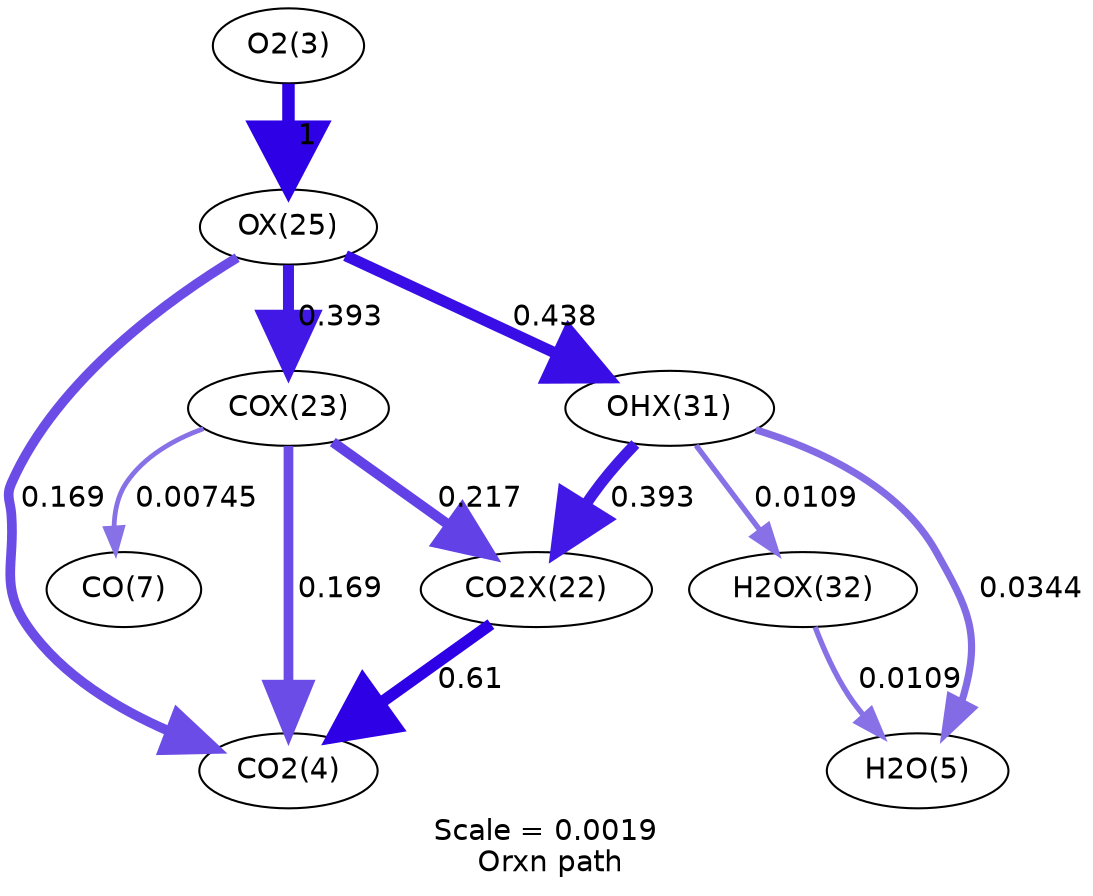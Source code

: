 digraph reaction_paths {
center=1;
s2 -> s25[fontname="Helvetica", penwidth=5.63, arrowsize=2.81, color="0.7, 1.11, 0.9"
, label=" 0.61"];
s3 -> s25[fontname="Helvetica", penwidth=4.66, arrowsize=2.33, color="0.7, 0.669, 0.9"
, label=" 0.169"];
s5 -> s25[fontname="Helvetica", penwidth=4.66, arrowsize=2.33, color="0.7, 0.669, 0.9"
, label=" 0.169"];
s3 -> s2[fontname="Helvetica", penwidth=4.85, arrowsize=2.42, color="0.7, 0.717, 0.9"
, label=" 0.217"];
s11 -> s2[fontname="Helvetica", penwidth=5.29, arrowsize=2.65, color="0.7, 0.893, 0.9"
, label=" 0.393"];
s3 -> s28[fontname="Helvetica", penwidth=2.3, arrowsize=1.15, color="0.7, 0.507, 0.9"
, label=" 0.00745"];
s5 -> s3[fontname="Helvetica", penwidth=5.29, arrowsize=2.65, color="0.7, 0.893, 0.9"
, label=" 0.393"];
s24 -> s5[fontname="Helvetica", penwidth=6, arrowsize=3, color="0.7, 1.5, 0.9"
, label=" 1"];
s5 -> s11[fontname="Helvetica", penwidth=5.38, arrowsize=2.69, color="0.7, 0.938, 0.9"
, label=" 0.438"];
s11 -> s12[fontname="Helvetica", penwidth=2.59, arrowsize=1.3, color="0.7, 0.511, 0.9"
, label=" 0.0109"];
s11 -> s26[fontname="Helvetica", penwidth=3.45, arrowsize=1.73, color="0.7, 0.534, 0.9"
, label=" 0.0344"];
s12 -> s26[fontname="Helvetica", penwidth=2.59, arrowsize=1.3, color="0.7, 0.511, 0.9"
, label=" 0.0109"];
s2 [ fontname="Helvetica", label="CO2X(22)"];
s3 [ fontname="Helvetica", label="COX(23)"];
s5 [ fontname="Helvetica", label="OX(25)"];
s11 [ fontname="Helvetica", label="OHX(31)"];
s12 [ fontname="Helvetica", label="H2OX(32)"];
s24 [ fontname="Helvetica", label="O2(3)"];
s25 [ fontname="Helvetica", label="CO2(4)"];
s26 [ fontname="Helvetica", label="H2O(5)"];
s28 [ fontname="Helvetica", label="CO(7)"];
 label = "Scale = 0.0019\l Orxn path";
 fontname = "Helvetica";
}
